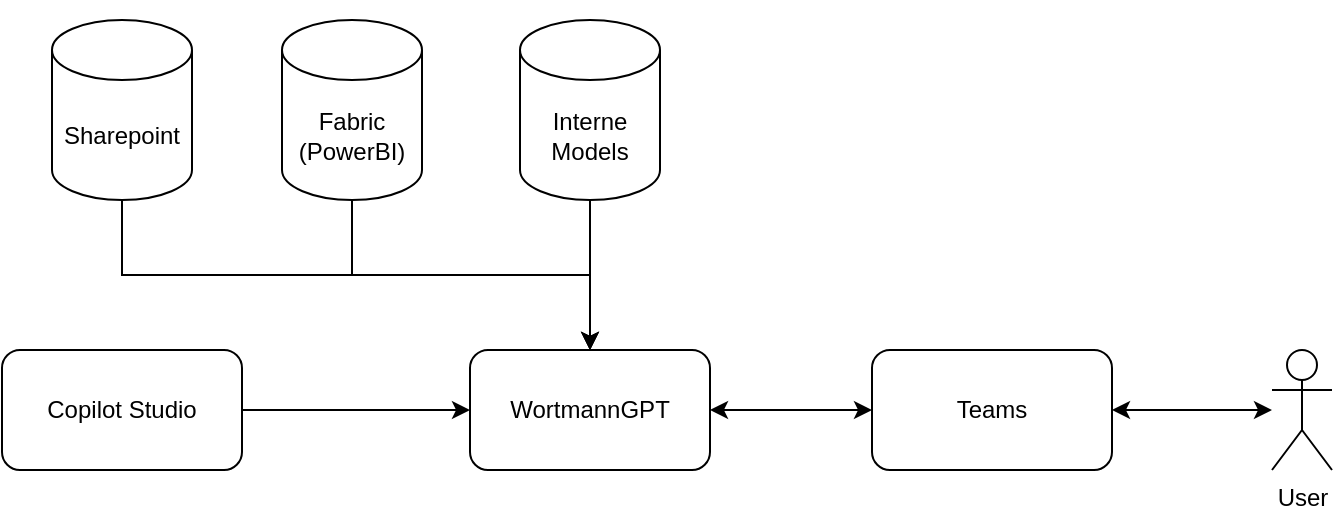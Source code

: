 <mxfile version="24.7.7">
  <diagram name="Seite-1" id="tVG_OKYoZQasS1zXHC3c">
    <mxGraphModel dx="1184" dy="1135" grid="1" gridSize="10" guides="1" tooltips="1" connect="1" arrows="1" fold="1" page="1" pageScale="1" pageWidth="827" pageHeight="1169" math="0" shadow="0">
      <root>
        <mxCell id="0" />
        <mxCell id="1" parent="0" />
        <mxCell id="2f5DadgcnveIc0RbcYwo-6" style="edgeStyle=orthogonalEdgeStyle;rounded=0;orthogonalLoop=1;jettySize=auto;html=1;exitX=1;exitY=0.5;exitDx=0;exitDy=0;entryX=0;entryY=0.5;entryDx=0;entryDy=0;" edge="1" parent="1" source="2f5DadgcnveIc0RbcYwo-1" target="2f5DadgcnveIc0RbcYwo-5">
          <mxGeometry relative="1" as="geometry" />
        </mxCell>
        <mxCell id="2f5DadgcnveIc0RbcYwo-1" value="Copilot Studio" style="rounded=1;whiteSpace=wrap;html=1;" vertex="1" parent="1">
          <mxGeometry x="85" y="555" width="120" height="60" as="geometry" />
        </mxCell>
        <mxCell id="2f5DadgcnveIc0RbcYwo-9" style="edgeStyle=orthogonalEdgeStyle;rounded=0;orthogonalLoop=1;jettySize=auto;html=1;exitX=0.5;exitY=1;exitDx=0;exitDy=0;exitPerimeter=0;entryX=0.5;entryY=0;entryDx=0;entryDy=0;" edge="1" parent="1" source="2f5DadgcnveIc0RbcYwo-3" target="2f5DadgcnveIc0RbcYwo-5">
          <mxGeometry relative="1" as="geometry" />
        </mxCell>
        <mxCell id="2f5DadgcnveIc0RbcYwo-3" value="Sharepoint" style="shape=cylinder3;whiteSpace=wrap;html=1;boundedLbl=1;backgroundOutline=1;size=15;" vertex="1" parent="1">
          <mxGeometry x="110" y="390" width="70" height="90" as="geometry" />
        </mxCell>
        <mxCell id="2f5DadgcnveIc0RbcYwo-4" value="User" style="shape=umlActor;verticalLabelPosition=bottom;verticalAlign=top;html=1;outlineConnect=0;" vertex="1" parent="1">
          <mxGeometry x="720" y="555" width="30" height="60" as="geometry" />
        </mxCell>
        <mxCell id="2f5DadgcnveIc0RbcYwo-14" style="edgeStyle=orthogonalEdgeStyle;rounded=0;orthogonalLoop=1;jettySize=auto;html=1;exitX=1;exitY=0.5;exitDx=0;exitDy=0;entryX=0;entryY=0.5;entryDx=0;entryDy=0;startArrow=classic;startFill=1;" edge="1" parent="1" source="2f5DadgcnveIc0RbcYwo-5" target="2f5DadgcnveIc0RbcYwo-13">
          <mxGeometry relative="1" as="geometry" />
        </mxCell>
        <mxCell id="2f5DadgcnveIc0RbcYwo-5" value="WortmannGPT" style="rounded=1;whiteSpace=wrap;html=1;" vertex="1" parent="1">
          <mxGeometry x="319" y="555" width="120" height="60" as="geometry" />
        </mxCell>
        <mxCell id="2f5DadgcnveIc0RbcYwo-10" style="edgeStyle=orthogonalEdgeStyle;rounded=0;orthogonalLoop=1;jettySize=auto;html=1;exitX=0.5;exitY=1;exitDx=0;exitDy=0;exitPerimeter=0;entryX=0.5;entryY=0;entryDx=0;entryDy=0;" edge="1" parent="1" source="2f5DadgcnveIc0RbcYwo-7" target="2f5DadgcnveIc0RbcYwo-5">
          <mxGeometry relative="1" as="geometry" />
        </mxCell>
        <mxCell id="2f5DadgcnveIc0RbcYwo-7" value="Fabric (PowerBI)" style="shape=cylinder3;whiteSpace=wrap;html=1;boundedLbl=1;backgroundOutline=1;size=15;" vertex="1" parent="1">
          <mxGeometry x="225" y="390" width="70" height="90" as="geometry" />
        </mxCell>
        <mxCell id="2f5DadgcnveIc0RbcYwo-11" style="edgeStyle=orthogonalEdgeStyle;rounded=0;orthogonalLoop=1;jettySize=auto;html=1;exitX=0.5;exitY=1;exitDx=0;exitDy=0;exitPerimeter=0;entryX=0.5;entryY=0;entryDx=0;entryDy=0;" edge="1" parent="1" source="2f5DadgcnveIc0RbcYwo-8" target="2f5DadgcnveIc0RbcYwo-5">
          <mxGeometry relative="1" as="geometry" />
        </mxCell>
        <mxCell id="2f5DadgcnveIc0RbcYwo-8" value="Interne Models" style="shape=cylinder3;whiteSpace=wrap;html=1;boundedLbl=1;backgroundOutline=1;size=15;" vertex="1" parent="1">
          <mxGeometry x="344" y="390" width="70" height="90" as="geometry" />
        </mxCell>
        <mxCell id="2f5DadgcnveIc0RbcYwo-16" style="edgeStyle=orthogonalEdgeStyle;rounded=0;orthogonalLoop=1;jettySize=auto;html=1;exitX=1;exitY=0.5;exitDx=0;exitDy=0;startArrow=classic;startFill=1;" edge="1" parent="1" source="2f5DadgcnveIc0RbcYwo-13" target="2f5DadgcnveIc0RbcYwo-4">
          <mxGeometry relative="1" as="geometry" />
        </mxCell>
        <mxCell id="2f5DadgcnveIc0RbcYwo-13" value="Teams" style="rounded=1;whiteSpace=wrap;html=1;" vertex="1" parent="1">
          <mxGeometry x="520" y="555" width="120" height="60" as="geometry" />
        </mxCell>
        <mxCell id="2f5DadgcnveIc0RbcYwo-19" value="" style="shape=image;verticalLabelPosition=bottom;labelBackgroundColor=default;verticalAlign=top;aspect=fixed;imageAspect=0;image=https://media.trustradius.com/product-logos/rh/K2/PHZJJTUZ5CS0-180x180.PNG;" vertex="1" parent="1">
          <mxGeometry x="180" y="520" width="55" height="55" as="geometry" />
        </mxCell>
        <mxCell id="2f5DadgcnveIc0RbcYwo-25" value="" style="shape=image;verticalLabelPosition=bottom;labelBackgroundColor=default;verticalAlign=top;aspect=fixed;imageAspect=0;image=https://upload.wikimedia.org/wikipedia/commons/thumb/e/e1/Microsoft_Office_SharePoint_%282019%E2%80%93present%29.svg/512px-Microsoft_Office_SharePoint_%282019%E2%80%93present%29.svg.png;" vertex="1" parent="1">
          <mxGeometry x="152.88" y="380" width="52.12" height="51" as="geometry" />
        </mxCell>
        <mxCell id="2f5DadgcnveIc0RbcYwo-30" value="" style="shape=image;imageAspect=0;aspect=fixed;verticalLabelPosition=bottom;verticalAlign=top;image=https://upload.wikimedia.org/wikipedia/en/4/45/Hugging_Face_logo.svg;clipPath=inset(0% 75% 0% 0%);" vertex="1" parent="1">
          <mxGeometry x="390" y="380" width="56.82" height="50" as="geometry" />
        </mxCell>
        <mxCell id="2f5DadgcnveIc0RbcYwo-31" value="" style="shape=image;verticalLabelPosition=bottom;labelBackgroundColor=default;verticalAlign=top;aspect=fixed;imageAspect=0;image=https://upload.wikimedia.org/wikipedia/commons/thumb/c/c9/Microsoft_Office_Teams_%282018%E2%80%93present%29.svg/1920px-Microsoft_Office_Teams_%282018%E2%80%93present%29.svg.png;" vertex="1" parent="1">
          <mxGeometry x="610" y="525.75" width="48.34" height="45" as="geometry" />
        </mxCell>
        <mxCell id="2f5DadgcnveIc0RbcYwo-32" value="" style="shape=image;verticalLabelPosition=bottom;labelBackgroundColor=default;verticalAlign=top;aspect=fixed;imageAspect=0;image=https://upload.wikimedia.org/wikipedia/en/thumb/2/20/Power_BI_logo.svg/1280px-Power_BI_logo.svg.png;" vertex="1" parent="1">
          <mxGeometry x="269" y="380" width="50" height="50" as="geometry" />
        </mxCell>
        <mxCell id="2f5DadgcnveIc0RbcYwo-33" value="" style="shape=image;verticalLabelPosition=bottom;labelBackgroundColor=default;verticalAlign=top;aspect=fixed;imageAspect=0;image=https://cdn.lovesavingsgroup.com/logos/tamaris.png;" vertex="1" parent="1">
          <mxGeometry x="420" y="525.75" width="43.5" height="43.5" as="geometry" />
        </mxCell>
      </root>
    </mxGraphModel>
  </diagram>
</mxfile>
